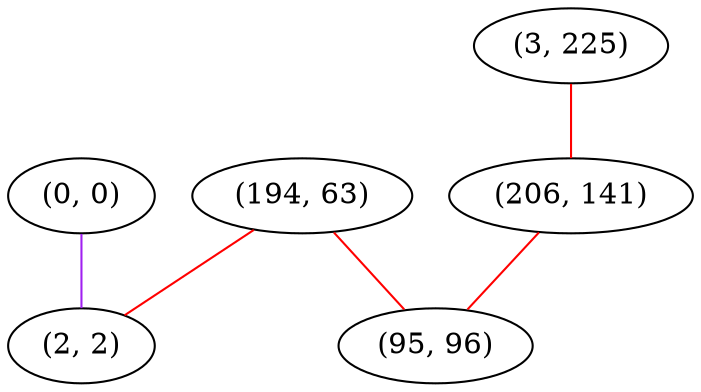 graph "" {
"(0, 0)";
"(194, 63)";
"(3, 225)";
"(206, 141)";
"(2, 2)";
"(95, 96)";
"(0, 0)" -- "(2, 2)"  [color=purple, key=0, weight=4];
"(194, 63)" -- "(95, 96)"  [color=red, key=0, weight=1];
"(194, 63)" -- "(2, 2)"  [color=red, key=0, weight=1];
"(3, 225)" -- "(206, 141)"  [color=red, key=0, weight=1];
"(206, 141)" -- "(95, 96)"  [color=red, key=0, weight=1];
}
